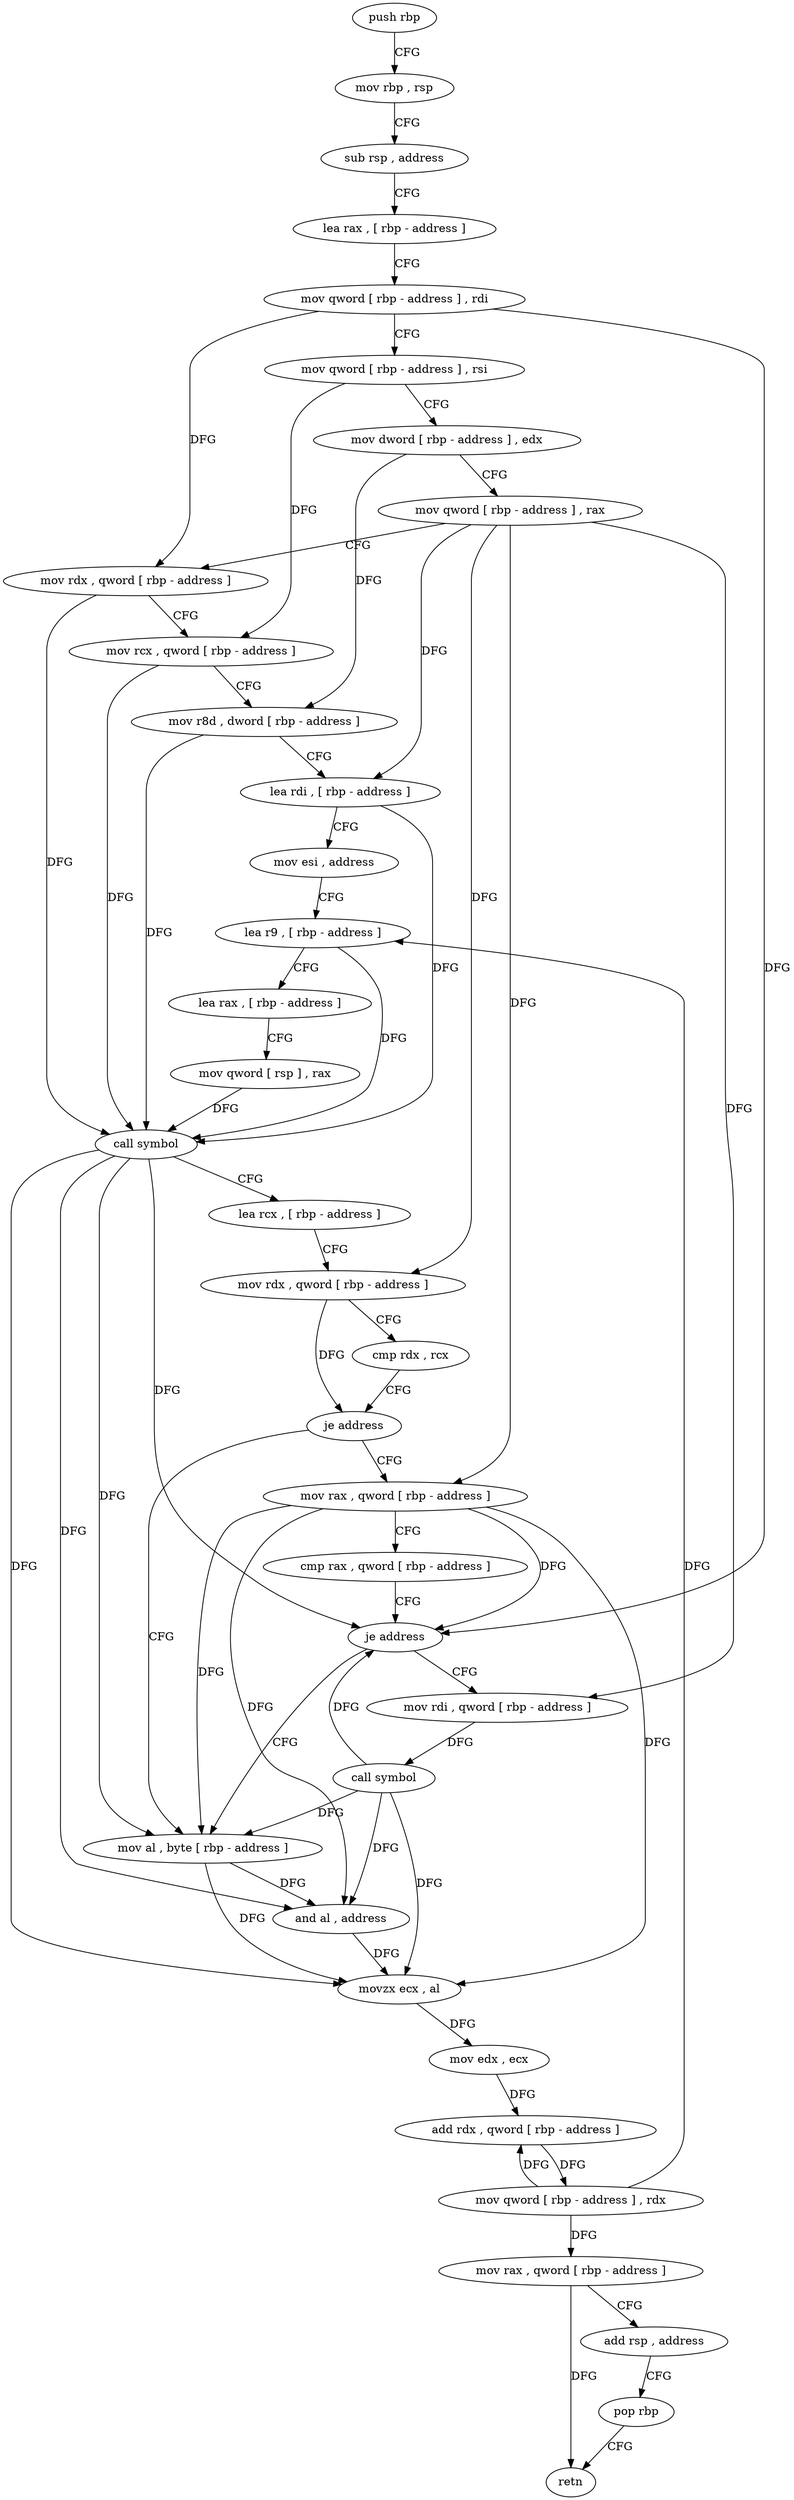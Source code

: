 digraph "func" {
"4236080" [label = "push rbp" ]
"4236081" [label = "mov rbp , rsp" ]
"4236084" [label = "sub rsp , address" ]
"4236091" [label = "lea rax , [ rbp - address ]" ]
"4236098" [label = "mov qword [ rbp - address ] , rdi" ]
"4236102" [label = "mov qword [ rbp - address ] , rsi" ]
"4236106" [label = "mov dword [ rbp - address ] , edx" ]
"4236109" [label = "mov qword [ rbp - address ] , rax" ]
"4236116" [label = "mov rdx , qword [ rbp - address ]" ]
"4236120" [label = "mov rcx , qword [ rbp - address ]" ]
"4236124" [label = "mov r8d , dword [ rbp - address ]" ]
"4236128" [label = "lea rdi , [ rbp - address ]" ]
"4236135" [label = "mov esi , address" ]
"4236140" [label = "lea r9 , [ rbp - address ]" ]
"4236147" [label = "lea rax , [ rbp - address ]" ]
"4236154" [label = "mov qword [ rsp ] , rax" ]
"4236158" [label = "call symbol" ]
"4236163" [label = "lea rcx , [ rbp - address ]" ]
"4236170" [label = "mov rdx , qword [ rbp - address ]" ]
"4236177" [label = "cmp rdx , rcx" ]
"4236180" [label = "je address" ]
"4236215" [label = "mov al , byte [ rbp - address ]" ]
"4236186" [label = "mov rax , qword [ rbp - address ]" ]
"4236221" [label = "and al , address" ]
"4236223" [label = "movzx ecx , al" ]
"4236226" [label = "mov edx , ecx" ]
"4236228" [label = "add rdx , qword [ rbp - address ]" ]
"4236235" [label = "mov qword [ rbp - address ] , rdx" ]
"4236242" [label = "mov rax , qword [ rbp - address ]" ]
"4236249" [label = "add rsp , address" ]
"4236256" [label = "pop rbp" ]
"4236257" [label = "retn" ]
"4236193" [label = "cmp rax , qword [ rbp - address ]" ]
"4236197" [label = "je address" ]
"4236203" [label = "mov rdi , qword [ rbp - address ]" ]
"4236210" [label = "call symbol" ]
"4236080" -> "4236081" [ label = "CFG" ]
"4236081" -> "4236084" [ label = "CFG" ]
"4236084" -> "4236091" [ label = "CFG" ]
"4236091" -> "4236098" [ label = "CFG" ]
"4236098" -> "4236102" [ label = "CFG" ]
"4236098" -> "4236116" [ label = "DFG" ]
"4236098" -> "4236197" [ label = "DFG" ]
"4236102" -> "4236106" [ label = "CFG" ]
"4236102" -> "4236120" [ label = "DFG" ]
"4236106" -> "4236109" [ label = "CFG" ]
"4236106" -> "4236124" [ label = "DFG" ]
"4236109" -> "4236116" [ label = "CFG" ]
"4236109" -> "4236170" [ label = "DFG" ]
"4236109" -> "4236186" [ label = "DFG" ]
"4236109" -> "4236203" [ label = "DFG" ]
"4236109" -> "4236128" [ label = "DFG" ]
"4236116" -> "4236120" [ label = "CFG" ]
"4236116" -> "4236158" [ label = "DFG" ]
"4236120" -> "4236124" [ label = "CFG" ]
"4236120" -> "4236158" [ label = "DFG" ]
"4236124" -> "4236128" [ label = "CFG" ]
"4236124" -> "4236158" [ label = "DFG" ]
"4236128" -> "4236135" [ label = "CFG" ]
"4236128" -> "4236158" [ label = "DFG" ]
"4236135" -> "4236140" [ label = "CFG" ]
"4236140" -> "4236147" [ label = "CFG" ]
"4236140" -> "4236158" [ label = "DFG" ]
"4236147" -> "4236154" [ label = "CFG" ]
"4236154" -> "4236158" [ label = "DFG" ]
"4236158" -> "4236163" [ label = "CFG" ]
"4236158" -> "4236215" [ label = "DFG" ]
"4236158" -> "4236221" [ label = "DFG" ]
"4236158" -> "4236223" [ label = "DFG" ]
"4236158" -> "4236197" [ label = "DFG" ]
"4236163" -> "4236170" [ label = "CFG" ]
"4236170" -> "4236177" [ label = "CFG" ]
"4236170" -> "4236180" [ label = "DFG" ]
"4236177" -> "4236180" [ label = "CFG" ]
"4236180" -> "4236215" [ label = "CFG" ]
"4236180" -> "4236186" [ label = "CFG" ]
"4236215" -> "4236221" [ label = "DFG" ]
"4236215" -> "4236223" [ label = "DFG" ]
"4236186" -> "4236193" [ label = "CFG" ]
"4236186" -> "4236221" [ label = "DFG" ]
"4236186" -> "4236223" [ label = "DFG" ]
"4236186" -> "4236215" [ label = "DFG" ]
"4236186" -> "4236197" [ label = "DFG" ]
"4236221" -> "4236223" [ label = "DFG" ]
"4236223" -> "4236226" [ label = "DFG" ]
"4236226" -> "4236228" [ label = "DFG" ]
"4236228" -> "4236235" [ label = "DFG" ]
"4236235" -> "4236242" [ label = "DFG" ]
"4236235" -> "4236140" [ label = "DFG" ]
"4236235" -> "4236228" [ label = "DFG" ]
"4236242" -> "4236249" [ label = "CFG" ]
"4236242" -> "4236257" [ label = "DFG" ]
"4236249" -> "4236256" [ label = "CFG" ]
"4236256" -> "4236257" [ label = "CFG" ]
"4236193" -> "4236197" [ label = "CFG" ]
"4236197" -> "4236215" [ label = "CFG" ]
"4236197" -> "4236203" [ label = "CFG" ]
"4236203" -> "4236210" [ label = "DFG" ]
"4236210" -> "4236215" [ label = "DFG" ]
"4236210" -> "4236221" [ label = "DFG" ]
"4236210" -> "4236223" [ label = "DFG" ]
"4236210" -> "4236197" [ label = "DFG" ]
}
